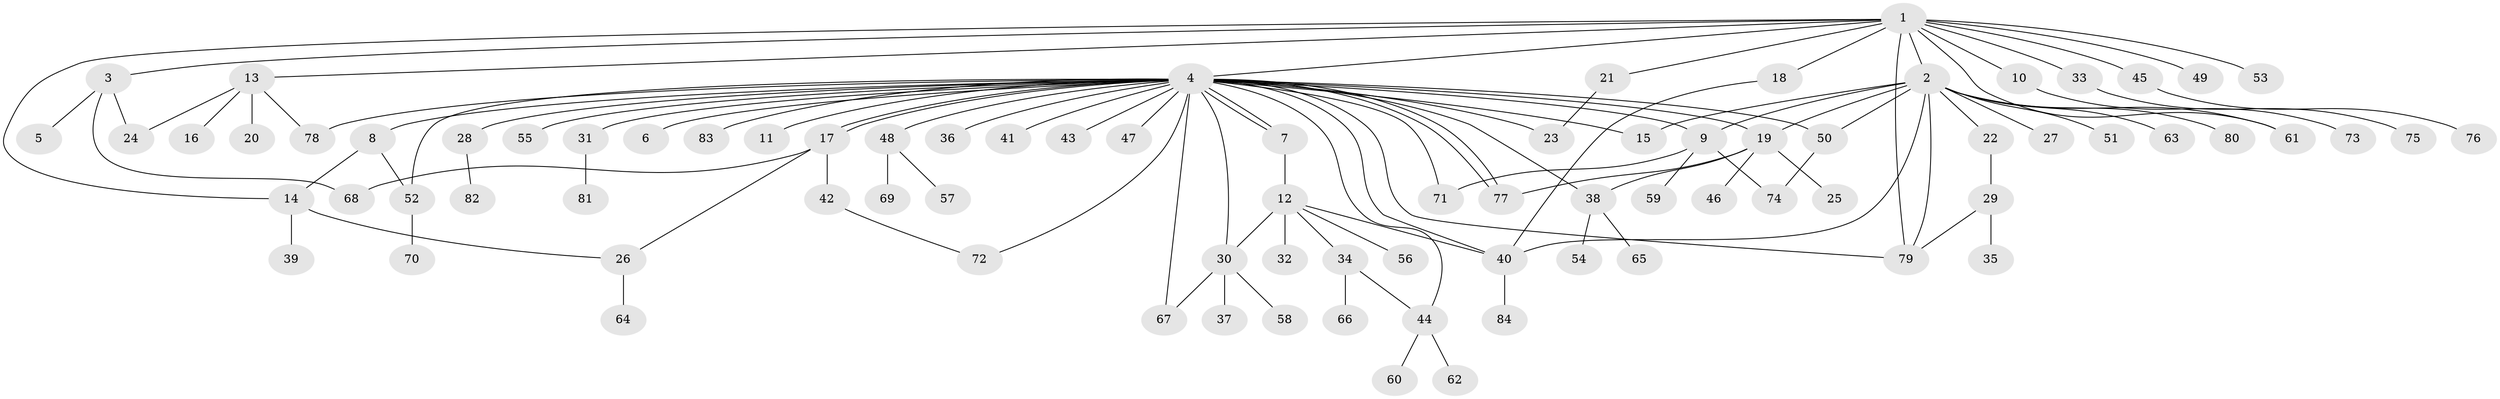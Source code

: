 // coarse degree distribution, {1: 0.8, 4: 0.04, 18: 0.04, 2: 0.12}
// Generated by graph-tools (version 1.1) at 2025/50/03/04/25 21:50:50]
// undirected, 84 vertices, 112 edges
graph export_dot {
graph [start="1"]
  node [color=gray90,style=filled];
  1;
  2;
  3;
  4;
  5;
  6;
  7;
  8;
  9;
  10;
  11;
  12;
  13;
  14;
  15;
  16;
  17;
  18;
  19;
  20;
  21;
  22;
  23;
  24;
  25;
  26;
  27;
  28;
  29;
  30;
  31;
  32;
  33;
  34;
  35;
  36;
  37;
  38;
  39;
  40;
  41;
  42;
  43;
  44;
  45;
  46;
  47;
  48;
  49;
  50;
  51;
  52;
  53;
  54;
  55;
  56;
  57;
  58;
  59;
  60;
  61;
  62;
  63;
  64;
  65;
  66;
  67;
  68;
  69;
  70;
  71;
  72;
  73;
  74;
  75;
  76;
  77;
  78;
  79;
  80;
  81;
  82;
  83;
  84;
  1 -- 2;
  1 -- 3;
  1 -- 4;
  1 -- 10;
  1 -- 13;
  1 -- 14;
  1 -- 18;
  1 -- 21;
  1 -- 33;
  1 -- 45;
  1 -- 49;
  1 -- 53;
  1 -- 61;
  1 -- 79;
  2 -- 9;
  2 -- 15;
  2 -- 19;
  2 -- 22;
  2 -- 27;
  2 -- 40;
  2 -- 50;
  2 -- 51;
  2 -- 61;
  2 -- 63;
  2 -- 79;
  2 -- 80;
  3 -- 5;
  3 -- 24;
  3 -- 68;
  4 -- 6;
  4 -- 7;
  4 -- 7;
  4 -- 8;
  4 -- 9;
  4 -- 11;
  4 -- 15;
  4 -- 17;
  4 -- 17;
  4 -- 19;
  4 -- 23;
  4 -- 28;
  4 -- 30;
  4 -- 31;
  4 -- 36;
  4 -- 38;
  4 -- 40;
  4 -- 41;
  4 -- 43;
  4 -- 44;
  4 -- 47;
  4 -- 48;
  4 -- 50;
  4 -- 52;
  4 -- 55;
  4 -- 67;
  4 -- 71;
  4 -- 72;
  4 -- 77;
  4 -- 77;
  4 -- 78;
  4 -- 79;
  4 -- 83;
  7 -- 12;
  8 -- 14;
  8 -- 52;
  9 -- 59;
  9 -- 71;
  9 -- 74;
  10 -- 73;
  12 -- 30;
  12 -- 32;
  12 -- 34;
  12 -- 40;
  12 -- 56;
  13 -- 16;
  13 -- 20;
  13 -- 24;
  13 -- 78;
  14 -- 26;
  14 -- 39;
  17 -- 26;
  17 -- 42;
  17 -- 68;
  18 -- 40;
  19 -- 25;
  19 -- 38;
  19 -- 46;
  19 -- 77;
  21 -- 23;
  22 -- 29;
  26 -- 64;
  28 -- 82;
  29 -- 35;
  29 -- 79;
  30 -- 37;
  30 -- 58;
  30 -- 67;
  31 -- 81;
  33 -- 75;
  34 -- 44;
  34 -- 66;
  38 -- 54;
  38 -- 65;
  40 -- 84;
  42 -- 72;
  44 -- 60;
  44 -- 62;
  45 -- 76;
  48 -- 57;
  48 -- 69;
  50 -- 74;
  52 -- 70;
}
